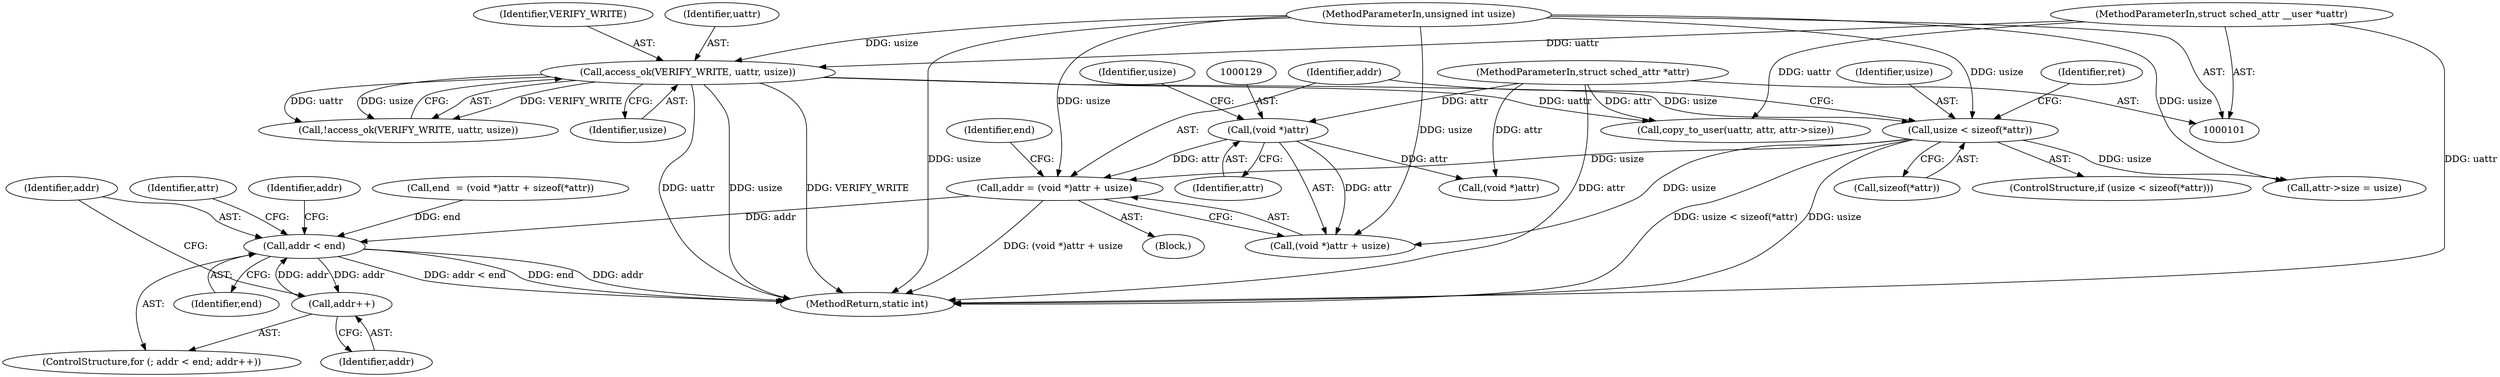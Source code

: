 digraph "0_linux_4efbc454ba68def5ef285b26ebfcfdb605b52755@integer" {
"1000125" [label="(Call,addr = (void *)attr + usize)"];
"1000128" [label="(Call,(void *)attr)"];
"1000103" [label="(MethodParameterIn,struct sched_attr *attr)"];
"1000117" [label="(Call,usize < sizeof(*attr))"];
"1000109" [label="(Call,access_ok(VERIFY_WRITE, uattr, usize))"];
"1000102" [label="(MethodParameterIn,struct sched_attr __user *uattr)"];
"1000104" [label="(MethodParameterIn,unsigned int usize)"];
"1000142" [label="(Call,addr < end)"];
"1000145" [label="(Call,addr++)"];
"1000133" [label="(Identifier,end)"];
"1000116" [label="(ControlStructure,if (usize < sizeof(*attr)))"];
"1000143" [label="(Identifier,addr)"];
"1000128" [label="(Call,(void *)attr)"];
"1000150" [label="(Identifier,addr)"];
"1000141" [label="(ControlStructure,for (; addr < end; addr++))"];
"1000118" [label="(Identifier,usize)"];
"1000125" [label="(Call,addr = (void *)attr + usize)"];
"1000152" [label="(Call,attr->size = usize)"];
"1000119" [label="(Call,sizeof(*attr))"];
"1000159" [label="(Call,copy_to_user(uattr, attr, attr->size))"];
"1000142" [label="(Call,addr < end)"];
"1000110" [label="(Identifier,VERIFY_WRITE)"];
"1000145" [label="(Call,addr++)"];
"1000127" [label="(Call,(void *)attr + usize)"];
"1000108" [label="(Call,!access_ok(VERIFY_WRITE, uattr, usize))"];
"1000126" [label="(Identifier,addr)"];
"1000130" [label="(Identifier,attr)"];
"1000144" [label="(Identifier,end)"];
"1000117" [label="(Call,usize < sizeof(*attr))"];
"1000135" [label="(Call,(void *)attr)"];
"1000103" [label="(MethodParameterIn,struct sched_attr *attr)"];
"1000146" [label="(Identifier,addr)"];
"1000112" [label="(Identifier,usize)"];
"1000111" [label="(Identifier,uattr)"];
"1000158" [label="(Identifier,ret)"];
"1000102" [label="(MethodParameterIn,struct sched_attr __user *uattr)"];
"1000109" [label="(Call,access_ok(VERIFY_WRITE, uattr, usize))"];
"1000132" [label="(Call,end  = (void *)attr + sizeof(*attr))"];
"1000154" [label="(Identifier,attr)"];
"1000122" [label="(Block,)"];
"1000179" [label="(MethodReturn,static int)"];
"1000131" [label="(Identifier,usize)"];
"1000104" [label="(MethodParameterIn,unsigned int usize)"];
"1000125" -> "1000122"  [label="AST: "];
"1000125" -> "1000127"  [label="CFG: "];
"1000126" -> "1000125"  [label="AST: "];
"1000127" -> "1000125"  [label="AST: "];
"1000133" -> "1000125"  [label="CFG: "];
"1000125" -> "1000179"  [label="DDG: (void *)attr + usize"];
"1000128" -> "1000125"  [label="DDG: attr"];
"1000117" -> "1000125"  [label="DDG: usize"];
"1000104" -> "1000125"  [label="DDG: usize"];
"1000125" -> "1000142"  [label="DDG: addr"];
"1000128" -> "1000127"  [label="AST: "];
"1000128" -> "1000130"  [label="CFG: "];
"1000129" -> "1000128"  [label="AST: "];
"1000130" -> "1000128"  [label="AST: "];
"1000131" -> "1000128"  [label="CFG: "];
"1000128" -> "1000127"  [label="DDG: attr"];
"1000103" -> "1000128"  [label="DDG: attr"];
"1000128" -> "1000135"  [label="DDG: attr"];
"1000103" -> "1000101"  [label="AST: "];
"1000103" -> "1000179"  [label="DDG: attr"];
"1000103" -> "1000135"  [label="DDG: attr"];
"1000103" -> "1000159"  [label="DDG: attr"];
"1000117" -> "1000116"  [label="AST: "];
"1000117" -> "1000119"  [label="CFG: "];
"1000118" -> "1000117"  [label="AST: "];
"1000119" -> "1000117"  [label="AST: "];
"1000126" -> "1000117"  [label="CFG: "];
"1000158" -> "1000117"  [label="CFG: "];
"1000117" -> "1000179"  [label="DDG: usize"];
"1000117" -> "1000179"  [label="DDG: usize < sizeof(*attr)"];
"1000109" -> "1000117"  [label="DDG: usize"];
"1000104" -> "1000117"  [label="DDG: usize"];
"1000117" -> "1000127"  [label="DDG: usize"];
"1000117" -> "1000152"  [label="DDG: usize"];
"1000109" -> "1000108"  [label="AST: "];
"1000109" -> "1000112"  [label="CFG: "];
"1000110" -> "1000109"  [label="AST: "];
"1000111" -> "1000109"  [label="AST: "];
"1000112" -> "1000109"  [label="AST: "];
"1000108" -> "1000109"  [label="CFG: "];
"1000109" -> "1000179"  [label="DDG: usize"];
"1000109" -> "1000179"  [label="DDG: VERIFY_WRITE"];
"1000109" -> "1000179"  [label="DDG: uattr"];
"1000109" -> "1000108"  [label="DDG: VERIFY_WRITE"];
"1000109" -> "1000108"  [label="DDG: uattr"];
"1000109" -> "1000108"  [label="DDG: usize"];
"1000102" -> "1000109"  [label="DDG: uattr"];
"1000104" -> "1000109"  [label="DDG: usize"];
"1000109" -> "1000159"  [label="DDG: uattr"];
"1000102" -> "1000101"  [label="AST: "];
"1000102" -> "1000179"  [label="DDG: uattr"];
"1000102" -> "1000159"  [label="DDG: uattr"];
"1000104" -> "1000101"  [label="AST: "];
"1000104" -> "1000179"  [label="DDG: usize"];
"1000104" -> "1000127"  [label="DDG: usize"];
"1000104" -> "1000152"  [label="DDG: usize"];
"1000142" -> "1000141"  [label="AST: "];
"1000142" -> "1000144"  [label="CFG: "];
"1000143" -> "1000142"  [label="AST: "];
"1000144" -> "1000142"  [label="AST: "];
"1000150" -> "1000142"  [label="CFG: "];
"1000154" -> "1000142"  [label="CFG: "];
"1000142" -> "1000179"  [label="DDG: addr < end"];
"1000142" -> "1000179"  [label="DDG: end"];
"1000142" -> "1000179"  [label="DDG: addr"];
"1000145" -> "1000142"  [label="DDG: addr"];
"1000132" -> "1000142"  [label="DDG: end"];
"1000142" -> "1000145"  [label="DDG: addr"];
"1000145" -> "1000141"  [label="AST: "];
"1000145" -> "1000146"  [label="CFG: "];
"1000146" -> "1000145"  [label="AST: "];
"1000143" -> "1000145"  [label="CFG: "];
}

